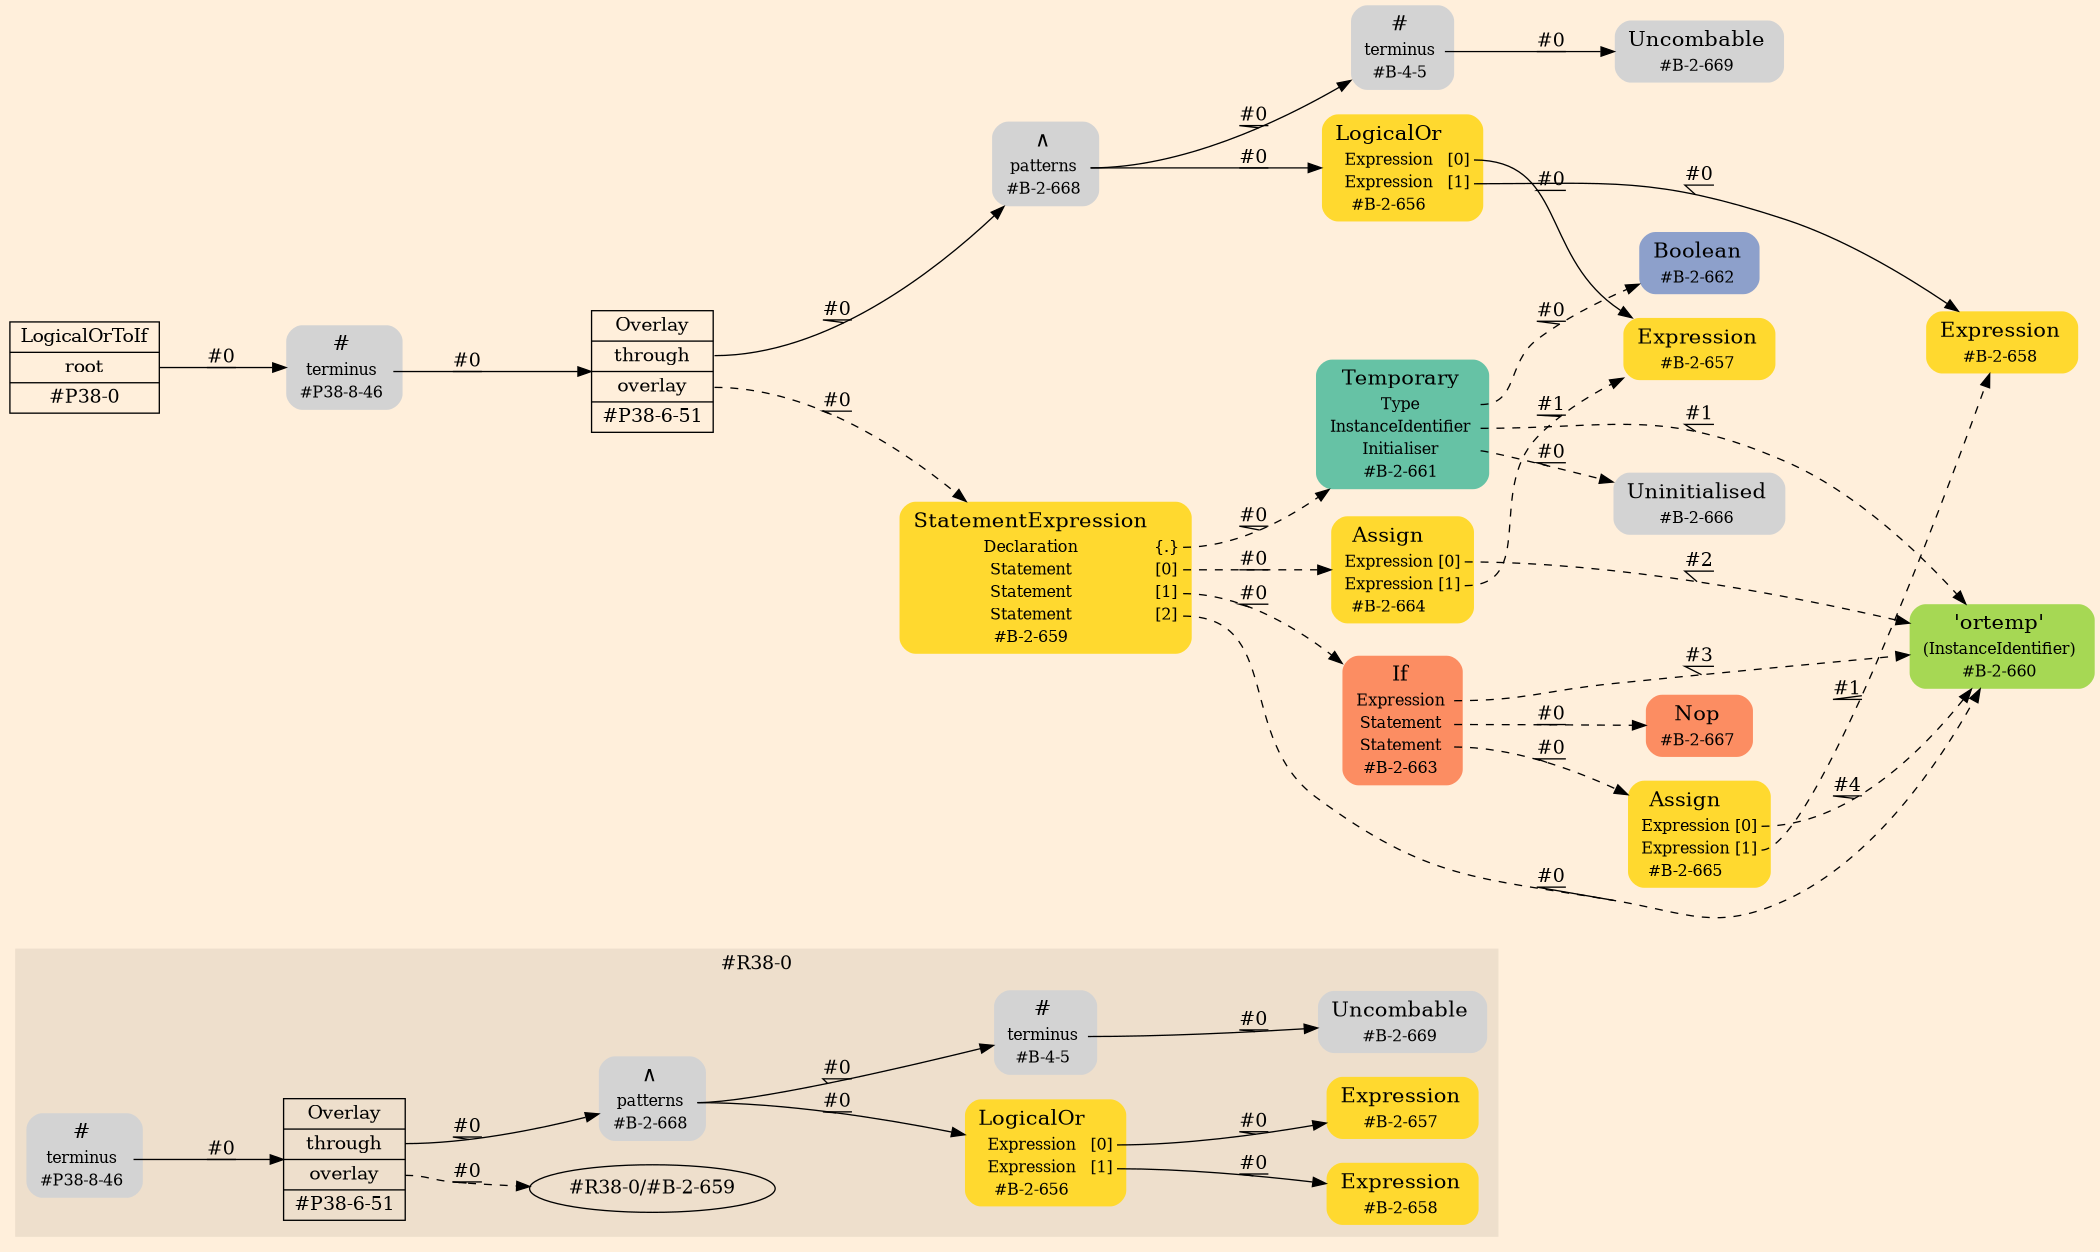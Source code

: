 digraph Inferno {
graph [
rankdir = "LR"
ranksep = 1.0
size = "14,20"
bgcolor = antiquewhite1
color = black
fontcolor = black
];
node [
];
subgraph "cluster#R38-0" {
label = "#R38-0"
style = "filled"
color = antiquewhite2
"#R38-0/#B-2-669" [
shape = "plaintext"
label = <<TABLE BORDER="0" CELLBORDER="0" CELLSPACING="0">
 <TR>
  <TD><FONT POINT-SIZE="16.0">Uncombable</FONT></TD>
  <TD></TD>
 </TR>
 <TR>
  <TD>#B-2-669</TD>
  <TD PORT="port0"></TD>
 </TR>
</TABLE>>
style = "rounded,filled"
fontsize = "12"
];
"#R38-0/#P38-6-51" [
shape = "record"
fillcolor = antiquewhite2
label = "<fixed> Overlay | <port0> through | <port1> overlay | <port2> #P38-6-51"
style = "filled"
fontsize = "14"
color = black
fontcolor = black
];
"#R38-0/#P38-8-46" [
shape = "plaintext"
label = <<TABLE BORDER="0" CELLBORDER="0" CELLSPACING="0">
 <TR>
  <TD><FONT POINT-SIZE="16.0">#</FONT></TD>
  <TD></TD>
 </TR>
 <TR>
  <TD>terminus</TD>
  <TD PORT="port0"></TD>
 </TR>
 <TR>
  <TD>#P38-8-46</TD>
  <TD PORT="port1"></TD>
 </TR>
</TABLE>>
style = "rounded,filled"
fontsize = "12"
];
"#R38-0/#B-2-668" [
shape = "plaintext"
label = <<TABLE BORDER="0" CELLBORDER="0" CELLSPACING="0">
 <TR>
  <TD><FONT POINT-SIZE="16.0">∧</FONT></TD>
  <TD></TD>
 </TR>
 <TR>
  <TD>patterns</TD>
  <TD PORT="port0"></TD>
 </TR>
 <TR>
  <TD>#B-2-668</TD>
  <TD PORT="port1"></TD>
 </TR>
</TABLE>>
style = "rounded,filled"
fontsize = "12"
];
"#R38-0/#B-2-656" [
shape = "plaintext"
fillcolor = "/set28/6"
label = <<TABLE BORDER="0" CELLBORDER="0" CELLSPACING="0">
 <TR>
  <TD><FONT POINT-SIZE="16.0">LogicalOr</FONT></TD>
  <TD></TD>
 </TR>
 <TR>
  <TD>Expression</TD>
  <TD PORT="port0">[0]</TD>
 </TR>
 <TR>
  <TD>Expression</TD>
  <TD PORT="port1">[1]</TD>
 </TR>
 <TR>
  <TD>#B-2-656</TD>
  <TD PORT="port2"></TD>
 </TR>
</TABLE>>
style = "rounded,filled"
fontsize = "12"
];
"#R38-0/#B-2-657" [
shape = "plaintext"
fillcolor = "/set28/6"
label = <<TABLE BORDER="0" CELLBORDER="0" CELLSPACING="0">
 <TR>
  <TD><FONT POINT-SIZE="16.0">Expression</FONT></TD>
  <TD></TD>
 </TR>
 <TR>
  <TD>#B-2-657</TD>
  <TD PORT="port0"></TD>
 </TR>
</TABLE>>
style = "rounded,filled"
fontsize = "12"
];
"#R38-0/#B-4-5" [
shape = "plaintext"
label = <<TABLE BORDER="0" CELLBORDER="0" CELLSPACING="0">
 <TR>
  <TD><FONT POINT-SIZE="16.0">#</FONT></TD>
  <TD></TD>
 </TR>
 <TR>
  <TD>terminus</TD>
  <TD PORT="port0"></TD>
 </TR>
 <TR>
  <TD>#B-4-5</TD>
  <TD PORT="port1"></TD>
 </TR>
</TABLE>>
style = "rounded,filled"
fontsize = "12"
];
"#R38-0/#B-2-658" [
shape = "plaintext"
fillcolor = "/set28/6"
label = <<TABLE BORDER="0" CELLBORDER="0" CELLSPACING="0">
 <TR>
  <TD><FONT POINT-SIZE="16.0">Expression</FONT></TD>
  <TD></TD>
 </TR>
 <TR>
  <TD>#B-2-658</TD>
  <TD PORT="port0"></TD>
 </TR>
</TABLE>>
style = "rounded,filled"
fontsize = "12"
];
"#R38-0/#P38-6-51":port0 -> "#R38-0/#B-2-668" [style="solid"
label = "#0"
decorate = true
color = black
fontcolor = black
];
"#R38-0/#P38-6-51":port1 -> "#R38-0/#B-2-659" [style="dashed"
label = "#0"
decorate = true
color = black
fontcolor = black
];
"#R38-0/#P38-8-46":port0 -> "#R38-0/#P38-6-51" [style="solid"
label = "#0"
decorate = true
color = black
fontcolor = black
];
"#R38-0/#B-2-668":port0 -> "#R38-0/#B-2-656" [style="solid"
label = "#0"
decorate = true
color = black
fontcolor = black
];
"#R38-0/#B-2-668":port0 -> "#R38-0/#B-4-5" [style="solid"
label = "#0"
decorate = true
color = black
fontcolor = black
];
"#R38-0/#B-2-656":port0 -> "#R38-0/#B-2-657" [style="solid"
label = "#0"
decorate = true
color = black
fontcolor = black
];
"#R38-0/#B-2-656":port1 -> "#R38-0/#B-2-658" [style="solid"
label = "#0"
decorate = true
color = black
fontcolor = black
];
"#R38-0/#B-4-5":port0 -> "#R38-0/#B-2-669" [style="solid"
label = "#0"
decorate = true
color = black
fontcolor = black
];
}
"CR#P38-0" [
shape = "record"
fillcolor = antiquewhite1
label = "<fixed> LogicalOrToIf | <port0> root | <port1> #P38-0"
style = "filled"
fontsize = "14"
color = black
fontcolor = black
];
"#P38-8-46" [
shape = "plaintext"
label = <<TABLE BORDER="0" CELLBORDER="0" CELLSPACING="0">
 <TR>
  <TD><FONT POINT-SIZE="16.0">#</FONT></TD>
  <TD></TD>
 </TR>
 <TR>
  <TD>terminus</TD>
  <TD PORT="port0"></TD>
 </TR>
 <TR>
  <TD>#P38-8-46</TD>
  <TD PORT="port1"></TD>
 </TR>
</TABLE>>
style = "rounded,filled"
fontsize = "12"
];
"#P38-6-51" [
shape = "record"
fillcolor = antiquewhite1
label = "<fixed> Overlay | <port0> through | <port1> overlay | <port2> #P38-6-51"
style = "filled"
fontsize = "14"
color = black
fontcolor = black
];
"#B-2-668" [
shape = "plaintext"
label = <<TABLE BORDER="0" CELLBORDER="0" CELLSPACING="0">
 <TR>
  <TD><FONT POINT-SIZE="16.0">∧</FONT></TD>
  <TD></TD>
 </TR>
 <TR>
  <TD>patterns</TD>
  <TD PORT="port0"></TD>
 </TR>
 <TR>
  <TD>#B-2-668</TD>
  <TD PORT="port1"></TD>
 </TR>
</TABLE>>
style = "rounded,filled"
fontsize = "12"
];
"#B-2-656" [
shape = "plaintext"
fillcolor = "/set28/6"
label = <<TABLE BORDER="0" CELLBORDER="0" CELLSPACING="0">
 <TR>
  <TD><FONT POINT-SIZE="16.0">LogicalOr</FONT></TD>
  <TD></TD>
 </TR>
 <TR>
  <TD>Expression</TD>
  <TD PORT="port0">[0]</TD>
 </TR>
 <TR>
  <TD>Expression</TD>
  <TD PORT="port1">[1]</TD>
 </TR>
 <TR>
  <TD>#B-2-656</TD>
  <TD PORT="port2"></TD>
 </TR>
</TABLE>>
style = "rounded,filled"
fontsize = "12"
];
"#B-2-657" [
shape = "plaintext"
fillcolor = "/set28/6"
label = <<TABLE BORDER="0" CELLBORDER="0" CELLSPACING="0">
 <TR>
  <TD><FONT POINT-SIZE="16.0">Expression</FONT></TD>
  <TD></TD>
 </TR>
 <TR>
  <TD>#B-2-657</TD>
  <TD PORT="port0"></TD>
 </TR>
</TABLE>>
style = "rounded,filled"
fontsize = "12"
];
"#B-2-658" [
shape = "plaintext"
fillcolor = "/set28/6"
label = <<TABLE BORDER="0" CELLBORDER="0" CELLSPACING="0">
 <TR>
  <TD><FONT POINT-SIZE="16.0">Expression</FONT></TD>
  <TD></TD>
 </TR>
 <TR>
  <TD>#B-2-658</TD>
  <TD PORT="port0"></TD>
 </TR>
</TABLE>>
style = "rounded,filled"
fontsize = "12"
];
"#B-4-5" [
shape = "plaintext"
label = <<TABLE BORDER="0" CELLBORDER="0" CELLSPACING="0">
 <TR>
  <TD><FONT POINT-SIZE="16.0">#</FONT></TD>
  <TD></TD>
 </TR>
 <TR>
  <TD>terminus</TD>
  <TD PORT="port0"></TD>
 </TR>
 <TR>
  <TD>#B-4-5</TD>
  <TD PORT="port1"></TD>
 </TR>
</TABLE>>
style = "rounded,filled"
fontsize = "12"
];
"#B-2-669" [
shape = "plaintext"
label = <<TABLE BORDER="0" CELLBORDER="0" CELLSPACING="0">
 <TR>
  <TD><FONT POINT-SIZE="16.0">Uncombable</FONT></TD>
  <TD></TD>
 </TR>
 <TR>
  <TD>#B-2-669</TD>
  <TD PORT="port0"></TD>
 </TR>
</TABLE>>
style = "rounded,filled"
fontsize = "12"
];
"#B-2-659" [
shape = "plaintext"
fillcolor = "/set28/6"
label = <<TABLE BORDER="0" CELLBORDER="0" CELLSPACING="0">
 <TR>
  <TD><FONT POINT-SIZE="16.0">StatementExpression</FONT></TD>
  <TD></TD>
 </TR>
 <TR>
  <TD>Declaration</TD>
  <TD PORT="port0">{.}</TD>
 </TR>
 <TR>
  <TD>Statement</TD>
  <TD PORT="port1">[0]</TD>
 </TR>
 <TR>
  <TD>Statement</TD>
  <TD PORT="port2">[1]</TD>
 </TR>
 <TR>
  <TD>Statement</TD>
  <TD PORT="port3">[2]</TD>
 </TR>
 <TR>
  <TD>#B-2-659</TD>
  <TD PORT="port4"></TD>
 </TR>
</TABLE>>
style = "rounded,filled"
fontsize = "12"
];
"#B-2-661" [
shape = "plaintext"
fillcolor = "/set28/1"
label = <<TABLE BORDER="0" CELLBORDER="0" CELLSPACING="0">
 <TR>
  <TD><FONT POINT-SIZE="16.0">Temporary</FONT></TD>
  <TD></TD>
 </TR>
 <TR>
  <TD>Type</TD>
  <TD PORT="port0"></TD>
 </TR>
 <TR>
  <TD>InstanceIdentifier</TD>
  <TD PORT="port1"></TD>
 </TR>
 <TR>
  <TD>Initialiser</TD>
  <TD PORT="port2"></TD>
 </TR>
 <TR>
  <TD>#B-2-661</TD>
  <TD PORT="port3"></TD>
 </TR>
</TABLE>>
style = "rounded,filled"
fontsize = "12"
];
"#B-2-662" [
shape = "plaintext"
fillcolor = "/set28/3"
label = <<TABLE BORDER="0" CELLBORDER="0" CELLSPACING="0">
 <TR>
  <TD><FONT POINT-SIZE="16.0">Boolean</FONT></TD>
  <TD></TD>
 </TR>
 <TR>
  <TD>#B-2-662</TD>
  <TD PORT="port0"></TD>
 </TR>
</TABLE>>
style = "rounded,filled"
fontsize = "12"
];
"#B-2-660" [
shape = "plaintext"
fillcolor = "/set28/5"
label = <<TABLE BORDER="0" CELLBORDER="0" CELLSPACING="0">
 <TR>
  <TD><FONT POINT-SIZE="16.0">'ortemp'</FONT></TD>
  <TD></TD>
 </TR>
 <TR>
  <TD>(InstanceIdentifier)</TD>
  <TD PORT="port0"></TD>
 </TR>
 <TR>
  <TD>#B-2-660</TD>
  <TD PORT="port1"></TD>
 </TR>
</TABLE>>
style = "rounded,filled"
fontsize = "12"
];
"#B-2-666" [
shape = "plaintext"
label = <<TABLE BORDER="0" CELLBORDER="0" CELLSPACING="0">
 <TR>
  <TD><FONT POINT-SIZE="16.0">Uninitialised</FONT></TD>
  <TD></TD>
 </TR>
 <TR>
  <TD>#B-2-666</TD>
  <TD PORT="port0"></TD>
 </TR>
</TABLE>>
style = "rounded,filled"
fontsize = "12"
];
"#B-2-664" [
shape = "plaintext"
fillcolor = "/set28/6"
label = <<TABLE BORDER="0" CELLBORDER="0" CELLSPACING="0">
 <TR>
  <TD><FONT POINT-SIZE="16.0">Assign</FONT></TD>
  <TD></TD>
 </TR>
 <TR>
  <TD>Expression</TD>
  <TD PORT="port0">[0]</TD>
 </TR>
 <TR>
  <TD>Expression</TD>
  <TD PORT="port1">[1]</TD>
 </TR>
 <TR>
  <TD>#B-2-664</TD>
  <TD PORT="port2"></TD>
 </TR>
</TABLE>>
style = "rounded,filled"
fontsize = "12"
];
"#B-2-663" [
shape = "plaintext"
fillcolor = "/set28/2"
label = <<TABLE BORDER="0" CELLBORDER="0" CELLSPACING="0">
 <TR>
  <TD><FONT POINT-SIZE="16.0">If</FONT></TD>
  <TD></TD>
 </TR>
 <TR>
  <TD>Expression</TD>
  <TD PORT="port0"></TD>
 </TR>
 <TR>
  <TD>Statement</TD>
  <TD PORT="port1"></TD>
 </TR>
 <TR>
  <TD>Statement</TD>
  <TD PORT="port2"></TD>
 </TR>
 <TR>
  <TD>#B-2-663</TD>
  <TD PORT="port3"></TD>
 </TR>
</TABLE>>
style = "rounded,filled"
fontsize = "12"
];
"#B-2-667" [
shape = "plaintext"
fillcolor = "/set28/2"
label = <<TABLE BORDER="0" CELLBORDER="0" CELLSPACING="0">
 <TR>
  <TD><FONT POINT-SIZE="16.0">Nop</FONT></TD>
  <TD></TD>
 </TR>
 <TR>
  <TD>#B-2-667</TD>
  <TD PORT="port0"></TD>
 </TR>
</TABLE>>
style = "rounded,filled"
fontsize = "12"
];
"#B-2-665" [
shape = "plaintext"
fillcolor = "/set28/6"
label = <<TABLE BORDER="0" CELLBORDER="0" CELLSPACING="0">
 <TR>
  <TD><FONT POINT-SIZE="16.0">Assign</FONT></TD>
  <TD></TD>
 </TR>
 <TR>
  <TD>Expression</TD>
  <TD PORT="port0">[0]</TD>
 </TR>
 <TR>
  <TD>Expression</TD>
  <TD PORT="port1">[1]</TD>
 </TR>
 <TR>
  <TD>#B-2-665</TD>
  <TD PORT="port2"></TD>
 </TR>
</TABLE>>
style = "rounded,filled"
fontsize = "12"
];
"CR#P38-0":port0 -> "#P38-8-46" [style="solid"
label = "#0"
decorate = true
color = black
fontcolor = black
];
"#P38-8-46":port0 -> "#P38-6-51" [style="solid"
label = "#0"
decorate = true
color = black
fontcolor = black
];
"#P38-6-51":port0 -> "#B-2-668" [style="solid"
label = "#0"
decorate = true
color = black
fontcolor = black
];
"#P38-6-51":port1 -> "#B-2-659" [style="dashed"
label = "#0"
decorate = true
color = black
fontcolor = black
];
"#B-2-668":port0 -> "#B-2-656" [style="solid"
label = "#0"
decorate = true
color = black
fontcolor = black
];
"#B-2-668":port0 -> "#B-4-5" [style="solid"
label = "#0"
decorate = true
color = black
fontcolor = black
];
"#B-2-656":port0 -> "#B-2-657" [style="solid"
label = "#0"
decorate = true
color = black
fontcolor = black
];
"#B-2-656":port1 -> "#B-2-658" [style="solid"
label = "#0"
decorate = true
color = black
fontcolor = black
];
"#B-4-5":port0 -> "#B-2-669" [style="solid"
label = "#0"
decorate = true
color = black
fontcolor = black
];
"#B-2-659":port0 -> "#B-2-661" [style="dashed"
label = "#0"
decorate = true
color = black
fontcolor = black
];
"#B-2-659":port1 -> "#B-2-664" [style="dashed"
label = "#0"
decorate = true
color = black
fontcolor = black
];
"#B-2-659":port2 -> "#B-2-663" [style="dashed"
label = "#0"
decorate = true
color = black
fontcolor = black
];
"#B-2-659":port3 -> "#B-2-660" [style="dashed"
label = "#0"
decorate = true
color = black
fontcolor = black
];
"#B-2-661":port0 -> "#B-2-662" [style="dashed"
label = "#0"
decorate = true
color = black
fontcolor = black
];
"#B-2-661":port1 -> "#B-2-660" [style="dashed"
label = "#1"
decorate = true
color = black
fontcolor = black
];
"#B-2-661":port2 -> "#B-2-666" [style="dashed"
label = "#0"
decorate = true
color = black
fontcolor = black
];
"#B-2-664":port0 -> "#B-2-660" [style="dashed"
label = "#2"
decorate = true
color = black
fontcolor = black
];
"#B-2-664":port1 -> "#B-2-657" [style="dashed"
label = "#1"
decorate = true
color = black
fontcolor = black
];
"#B-2-663":port0 -> "#B-2-660" [style="dashed"
label = "#3"
decorate = true
color = black
fontcolor = black
];
"#B-2-663":port1 -> "#B-2-667" [style="dashed"
label = "#0"
decorate = true
color = black
fontcolor = black
];
"#B-2-663":port2 -> "#B-2-665" [style="dashed"
label = "#0"
decorate = true
color = black
fontcolor = black
];
"#B-2-665":port0 -> "#B-2-660" [style="dashed"
label = "#4"
decorate = true
color = black
fontcolor = black
];
"#B-2-665":port1 -> "#B-2-658" [style="dashed"
label = "#1"
decorate = true
color = black
fontcolor = black
];
}
